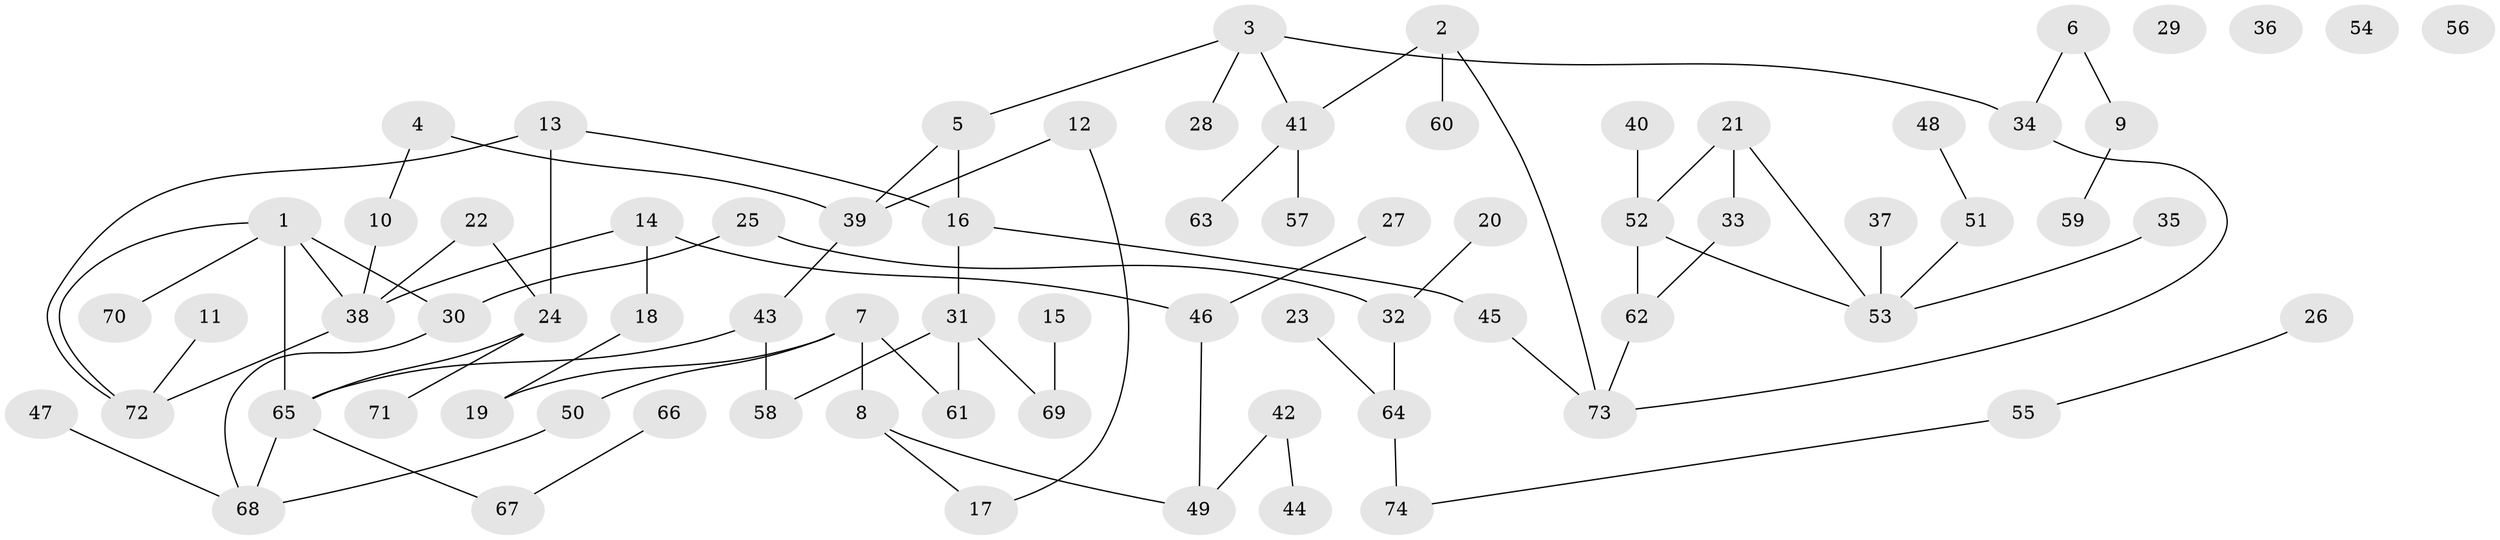 // Generated by graph-tools (version 1.1) at 2025/13/03/09/25 04:13:10]
// undirected, 74 vertices, 84 edges
graph export_dot {
graph [start="1"]
  node [color=gray90,style=filled];
  1;
  2;
  3;
  4;
  5;
  6;
  7;
  8;
  9;
  10;
  11;
  12;
  13;
  14;
  15;
  16;
  17;
  18;
  19;
  20;
  21;
  22;
  23;
  24;
  25;
  26;
  27;
  28;
  29;
  30;
  31;
  32;
  33;
  34;
  35;
  36;
  37;
  38;
  39;
  40;
  41;
  42;
  43;
  44;
  45;
  46;
  47;
  48;
  49;
  50;
  51;
  52;
  53;
  54;
  55;
  56;
  57;
  58;
  59;
  60;
  61;
  62;
  63;
  64;
  65;
  66;
  67;
  68;
  69;
  70;
  71;
  72;
  73;
  74;
  1 -- 30;
  1 -- 38;
  1 -- 65;
  1 -- 70;
  1 -- 72;
  2 -- 41;
  2 -- 60;
  2 -- 73;
  3 -- 5;
  3 -- 28;
  3 -- 34;
  3 -- 41;
  4 -- 10;
  4 -- 39;
  5 -- 16;
  5 -- 39;
  6 -- 9;
  6 -- 34;
  7 -- 8;
  7 -- 19;
  7 -- 50;
  7 -- 61;
  8 -- 17;
  8 -- 49;
  9 -- 59;
  10 -- 38;
  11 -- 72;
  12 -- 17;
  12 -- 39;
  13 -- 16;
  13 -- 24;
  13 -- 72;
  14 -- 18;
  14 -- 38;
  14 -- 46;
  15 -- 69;
  16 -- 31;
  16 -- 45;
  18 -- 19;
  20 -- 32;
  21 -- 33;
  21 -- 52;
  21 -- 53;
  22 -- 24;
  22 -- 38;
  23 -- 64;
  24 -- 65;
  24 -- 71;
  25 -- 30;
  25 -- 32;
  26 -- 55;
  27 -- 46;
  30 -- 68;
  31 -- 58;
  31 -- 61;
  31 -- 69;
  32 -- 64;
  33 -- 62;
  34 -- 73;
  35 -- 53;
  37 -- 53;
  38 -- 72;
  39 -- 43;
  40 -- 52;
  41 -- 57;
  41 -- 63;
  42 -- 44;
  42 -- 49;
  43 -- 58;
  43 -- 65;
  45 -- 73;
  46 -- 49;
  47 -- 68;
  48 -- 51;
  50 -- 68;
  51 -- 53;
  52 -- 53;
  52 -- 62;
  55 -- 74;
  62 -- 73;
  64 -- 74;
  65 -- 67;
  65 -- 68;
  66 -- 67;
}
